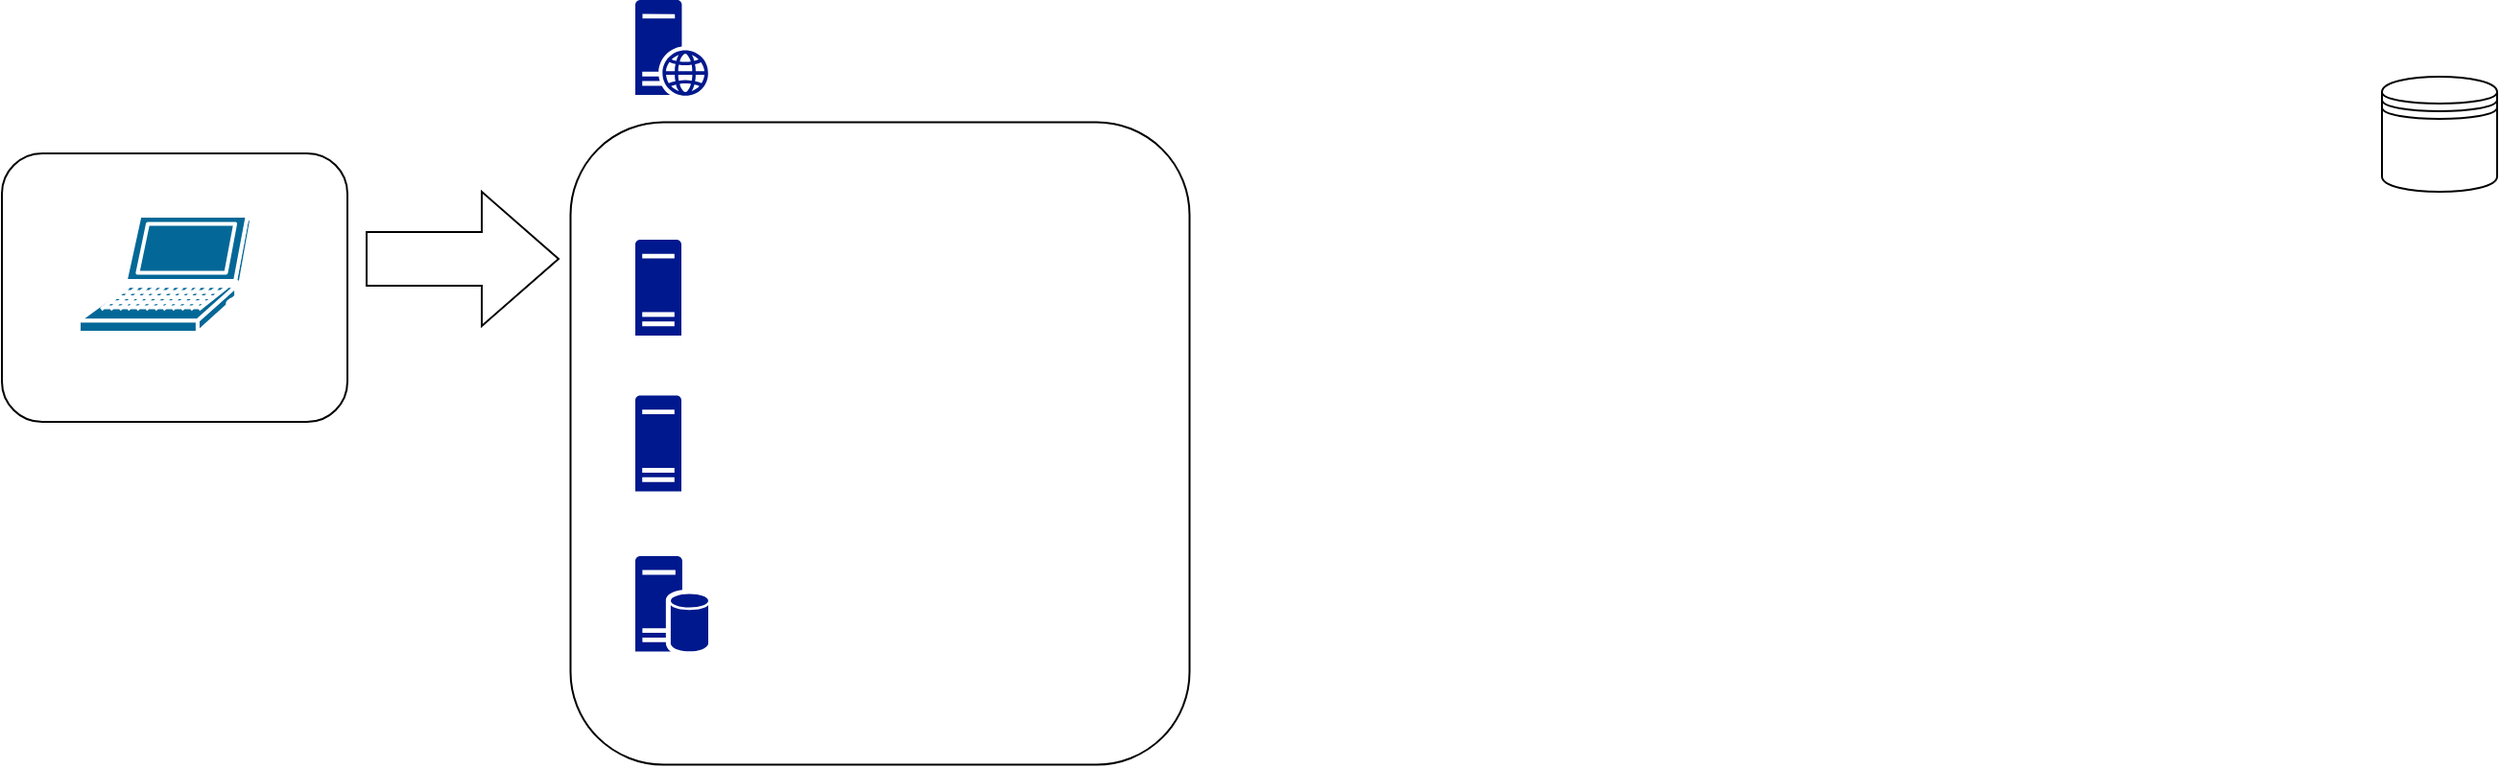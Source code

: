 <mxfile version="20.2.2" type="github">
  <diagram id="oMnc0W4JQtdLIdn1SiEu" name="Página-1">
    <mxGraphModel dx="1695" dy="432" grid="1" gridSize="10" guides="1" tooltips="1" connect="1" arrows="1" fold="1" page="1" pageScale="1" pageWidth="827" pageHeight="1169" background="none" math="0" shadow="0">
      <root>
        <mxCell id="0" />
        <mxCell id="1" parent="0" />
        <mxCell id="yffhMjhrZyagzMrm8j-N-1" value="" style="shape=datastore;whiteSpace=wrap;html=1;" parent="1" vertex="1">
          <mxGeometry x="450" y="140" width="60" height="60" as="geometry" />
        </mxCell>
        <mxCell id="_02KrYV5OK8-7JoM4AdT-3" value="" style="whiteSpace=wrap;html=1;rounded=1;fillColor=none;rotation=90;" vertex="1" parent="1">
          <mxGeometry x="-500" y="170" width="335" height="322.5" as="geometry" />
        </mxCell>
        <mxCell id="_02KrYV5OK8-7JoM4AdT-4" value="" style="rounded=1;whiteSpace=wrap;html=1;fillColor=none;" vertex="1" parent="1">
          <mxGeometry x="-790" y="180" width="180" height="140" as="geometry" />
        </mxCell>
        <mxCell id="_02KrYV5OK8-7JoM4AdT-5" value="" style="html=1;shadow=0;dashed=0;align=center;verticalAlign=middle;shape=mxgraph.arrows2.arrow;dy=0.6;dx=40;notch=0;rounded=1;fillColor=none;" vertex="1" parent="1">
          <mxGeometry x="-600" y="200" width="100" height="70" as="geometry" />
        </mxCell>
        <mxCell id="_02KrYV5OK8-7JoM4AdT-7" value="" style="shape=mxgraph.cisco.computers_and_peripherals.laptop;html=1;pointerEvents=1;dashed=0;fillColor=#036897;strokeColor=#ffffff;strokeWidth=2;verticalLabelPosition=bottom;verticalAlign=top;align=center;outlineConnect=0;rounded=1;" vertex="1" parent="1">
          <mxGeometry x="-750" y="212.5" width="90" height="61" as="geometry" />
        </mxCell>
        <mxCell id="_02KrYV5OK8-7JoM4AdT-11" value="" style="sketch=0;aspect=fixed;pointerEvents=1;shadow=0;dashed=0;html=1;strokeColor=none;labelPosition=center;verticalLabelPosition=bottom;verticalAlign=top;align=center;fillColor=#00188D;shape=mxgraph.mscae.enterprise.web_server;rounded=1;" vertex="1" parent="1">
          <mxGeometry x="-460" y="100" width="38" height="50" as="geometry" />
        </mxCell>
        <mxCell id="_02KrYV5OK8-7JoM4AdT-12" value="" style="sketch=0;aspect=fixed;pointerEvents=1;shadow=0;dashed=0;html=1;strokeColor=none;labelPosition=center;verticalLabelPosition=bottom;verticalAlign=top;align=center;fillColor=#00188D;shape=mxgraph.mscae.enterprise.database_server;rounded=1;" vertex="1" parent="1">
          <mxGeometry x="-460" y="390" width="38" height="50" as="geometry" />
        </mxCell>
        <mxCell id="_02KrYV5OK8-7JoM4AdT-13" value="" style="sketch=0;aspect=fixed;pointerEvents=1;shadow=0;dashed=0;html=1;strokeColor=none;labelPosition=center;verticalLabelPosition=bottom;verticalAlign=top;align=center;fillColor=#00188D;shape=mxgraph.mscae.enterprise.server_generic;rounded=1;" vertex="1" parent="1">
          <mxGeometry x="-460" y="225" width="24" height="50" as="geometry" />
        </mxCell>
        <mxCell id="_02KrYV5OK8-7JoM4AdT-14" value="" style="sketch=0;aspect=fixed;pointerEvents=1;shadow=0;dashed=0;html=1;strokeColor=none;labelPosition=center;verticalLabelPosition=bottom;verticalAlign=top;align=center;fillColor=#00188D;shape=mxgraph.mscae.enterprise.server_generic;rounded=1;" vertex="1" parent="1">
          <mxGeometry x="-460" y="306.25" width="24" height="50" as="geometry" />
        </mxCell>
      </root>
    </mxGraphModel>
  </diagram>
</mxfile>
